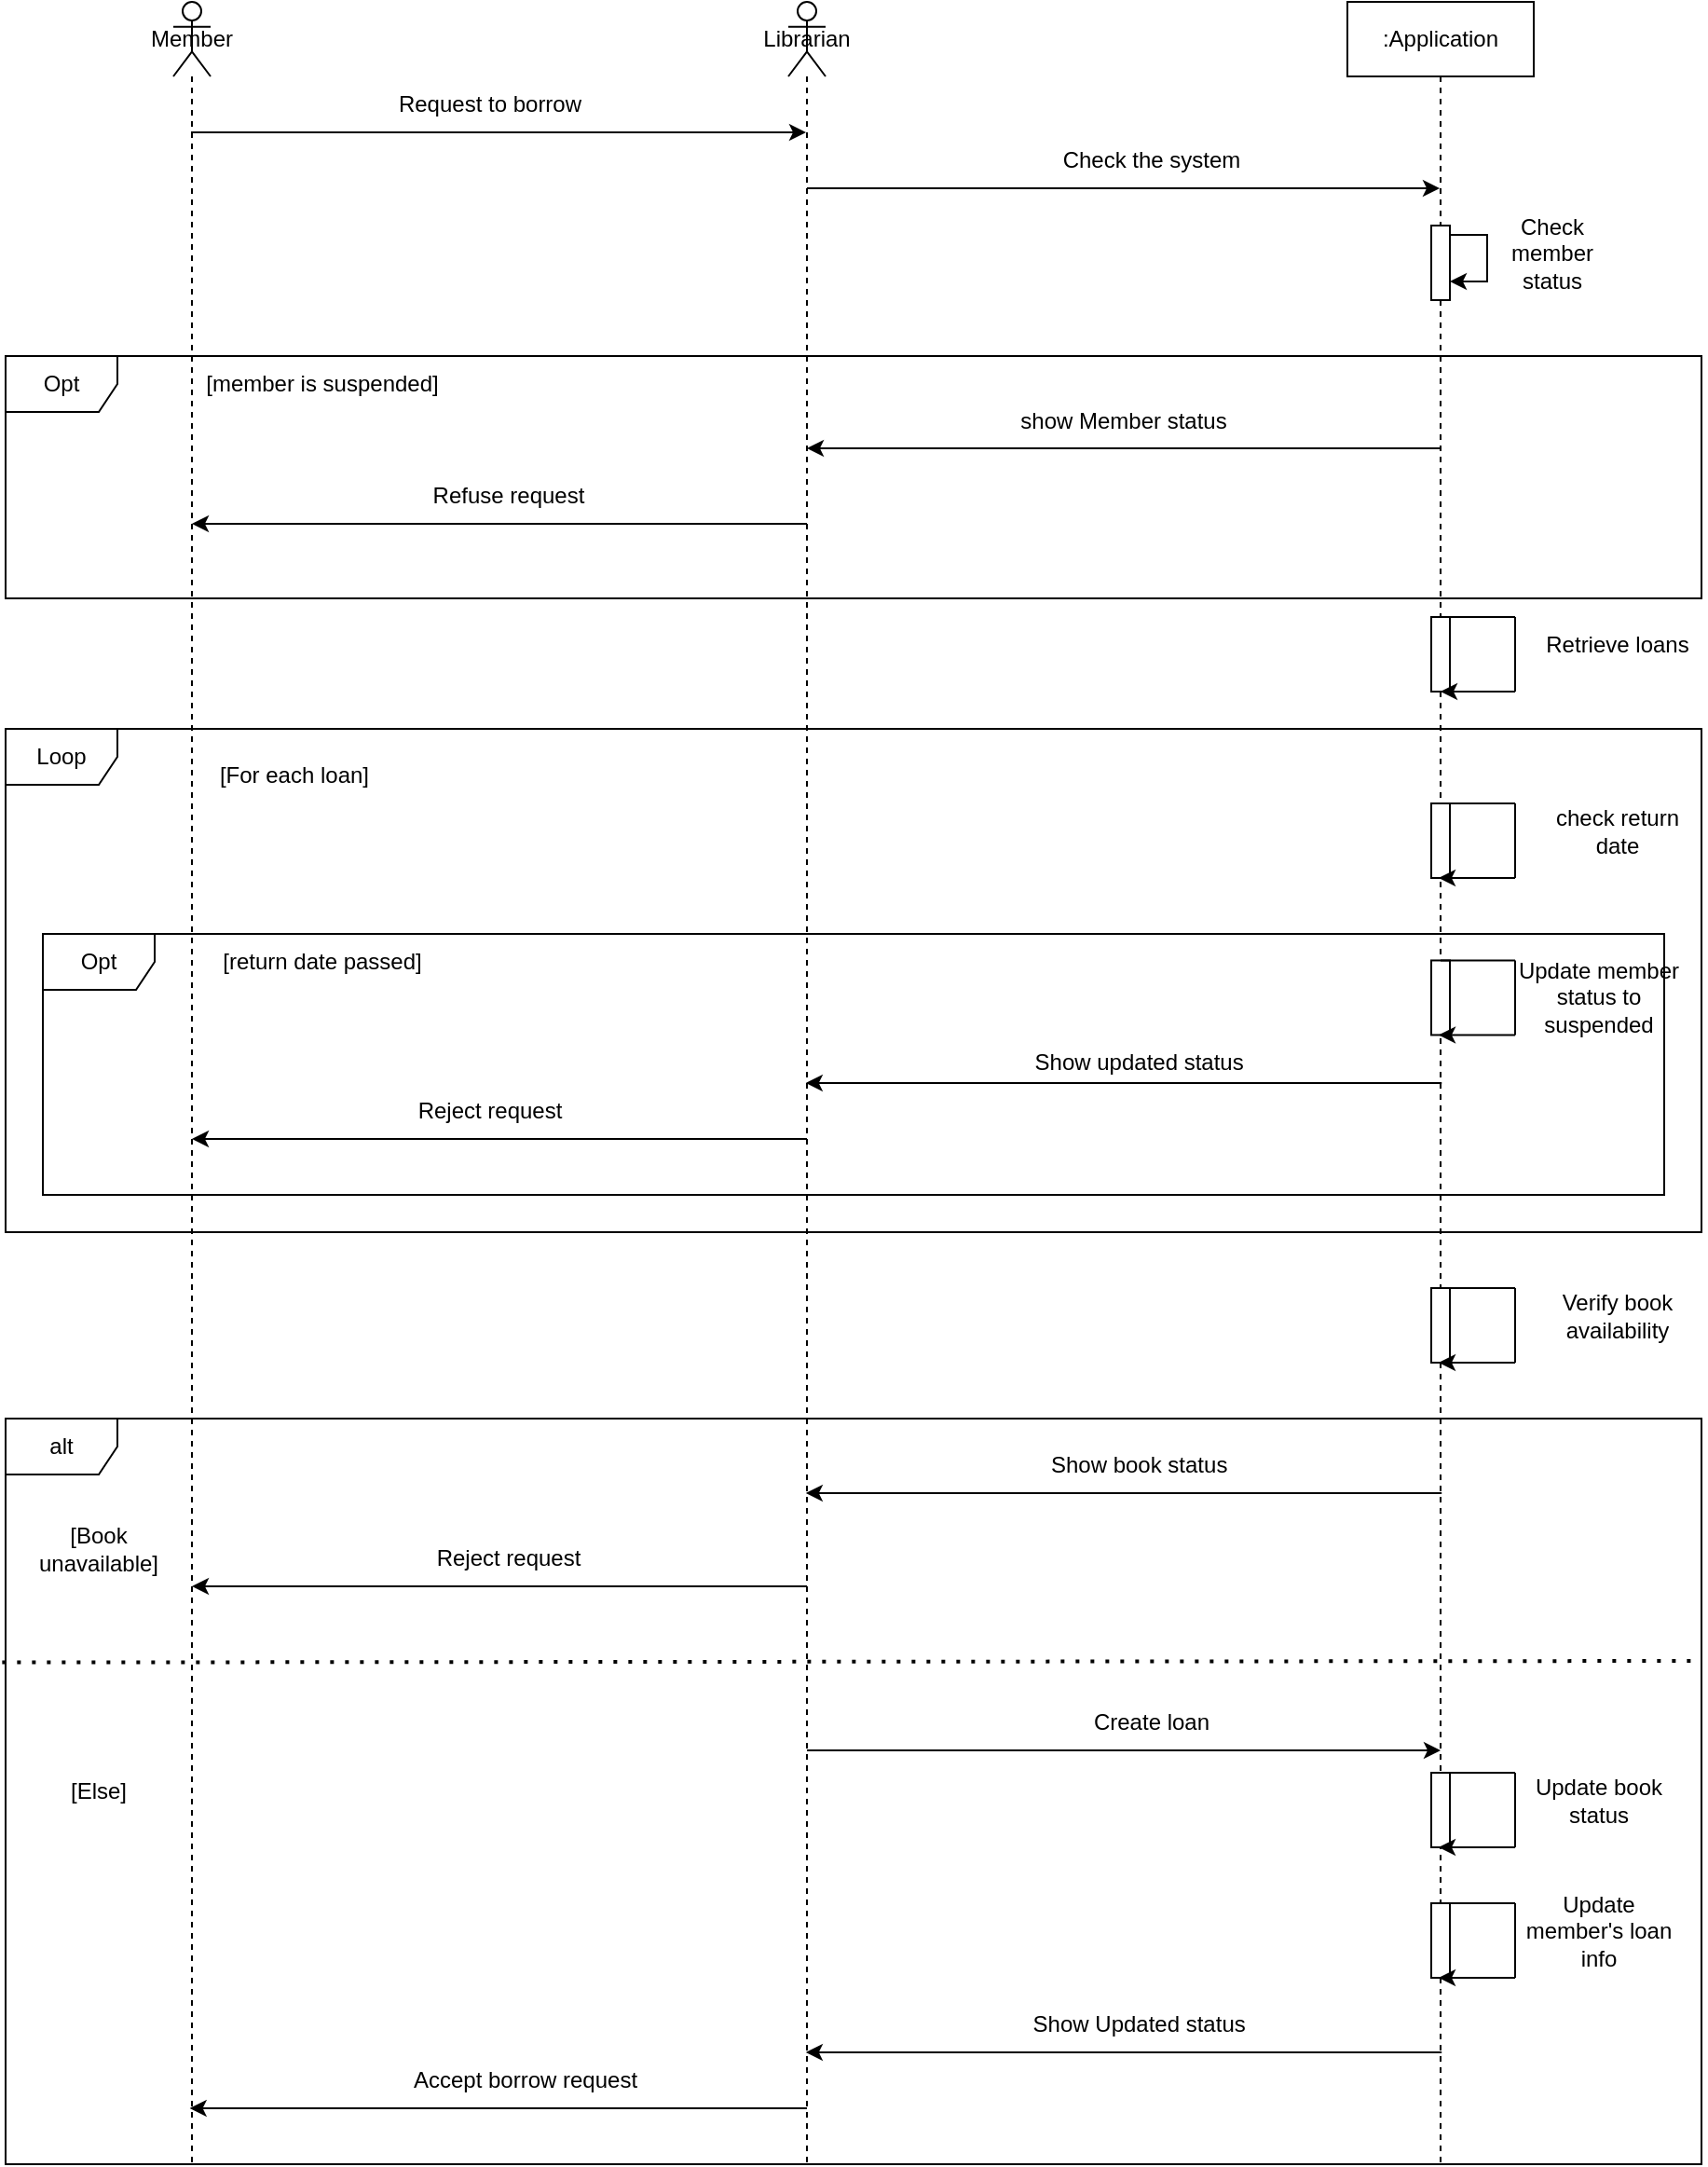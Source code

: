 <mxfile version="28.2.7">
  <diagram name="Page-1" id="M3cDBDfbft7lQUMOAWt6">
    <mxGraphModel dx="1209" dy="774" grid="1" gridSize="10" guides="1" tooltips="1" connect="1" arrows="1" fold="1" page="1" pageScale="1" pageWidth="850" pageHeight="1100" math="0" shadow="0">
      <root>
        <mxCell id="0" />
        <mxCell id="1" parent="0" />
        <mxCell id="ZVtbmDzBV4nz5D5A-BVc-1" value="Member" style="shape=umlLifeline;perimeter=lifelinePerimeter;whiteSpace=wrap;html=1;container=1;dropTarget=0;collapsible=0;recursiveResize=0;outlineConnect=0;portConstraint=eastwest;newEdgeStyle={&quot;curved&quot;:0,&quot;rounded&quot;:0};participant=umlActor;" parent="1" vertex="1">
          <mxGeometry x="130" y="160" width="20" height="1160" as="geometry" />
        </mxCell>
        <mxCell id="ZVtbmDzBV4nz5D5A-BVc-2" value=":Application" style="shape=umlLifeline;perimeter=lifelinePerimeter;whiteSpace=wrap;html=1;container=1;dropTarget=0;collapsible=0;recursiveResize=0;outlineConnect=0;portConstraint=eastwest;newEdgeStyle={&quot;curved&quot;:0,&quot;rounded&quot;:0};" parent="1" vertex="1">
          <mxGeometry x="760" y="160" width="100" height="1160" as="geometry" />
        </mxCell>
        <mxCell id="ZVtbmDzBV4nz5D5A-BVc-7" value="" style="html=1;points=[[0,0,0,0,5],[0,1,0,0,-5],[1,0,0,0,5],[1,1,0,0,-5]];perimeter=orthogonalPerimeter;outlineConnect=0;targetShapes=umlLifeline;portConstraint=eastwest;newEdgeStyle={&quot;curved&quot;:0,&quot;rounded&quot;:0};" parent="ZVtbmDzBV4nz5D5A-BVc-2" vertex="1">
          <mxGeometry x="45" y="120" width="10" height="40" as="geometry" />
        </mxCell>
        <mxCell id="ZVtbmDzBV4nz5D5A-BVc-8" style="edgeStyle=orthogonalEdgeStyle;rounded=0;orthogonalLoop=1;jettySize=auto;html=1;curved=0;exitX=1;exitY=0;exitDx=0;exitDy=5;exitPerimeter=0;" parent="ZVtbmDzBV4nz5D5A-BVc-2" source="ZVtbmDzBV4nz5D5A-BVc-7" target="ZVtbmDzBV4nz5D5A-BVc-7" edge="1">
          <mxGeometry relative="1" as="geometry">
            <Array as="points">
              <mxPoint x="75" y="125" />
              <mxPoint x="75" y="150" />
            </Array>
          </mxGeometry>
        </mxCell>
        <mxCell id="ZVtbmDzBV4nz5D5A-BVc-3" value="Librarian" style="shape=umlLifeline;perimeter=lifelinePerimeter;whiteSpace=wrap;html=1;container=1;dropTarget=0;collapsible=0;recursiveResize=0;outlineConnect=0;portConstraint=eastwest;newEdgeStyle={&quot;curved&quot;:0,&quot;rounded&quot;:0};participant=umlActor;" parent="1" vertex="1">
          <mxGeometry x="460" y="160" width="20" height="1160" as="geometry" />
        </mxCell>
        <mxCell id="ZVtbmDzBV4nz5D5A-BVc-4" value="" style="endArrow=classic;html=1;rounded=0;" parent="1" edge="1">
          <mxGeometry width="50" height="50" relative="1" as="geometry">
            <mxPoint x="139.5" y="230" as="sourcePoint" />
            <mxPoint x="469.5" y="230" as="targetPoint" />
          </mxGeometry>
        </mxCell>
        <mxCell id="ZVtbmDzBV4nz5D5A-BVc-5" value="Request to borrow" style="text;html=1;align=center;verticalAlign=middle;whiteSpace=wrap;rounded=0;" parent="1" vertex="1">
          <mxGeometry x="240" y="200" width="120" height="30" as="geometry" />
        </mxCell>
        <mxCell id="ZVtbmDzBV4nz5D5A-BVc-6" value="" style="endArrow=classic;html=1;rounded=0;" parent="1" target="ZVtbmDzBV4nz5D5A-BVc-2" edge="1">
          <mxGeometry width="50" height="50" relative="1" as="geometry">
            <mxPoint x="470" y="260" as="sourcePoint" />
            <mxPoint x="800" y="260" as="targetPoint" />
          </mxGeometry>
        </mxCell>
        <mxCell id="ZVtbmDzBV4nz5D5A-BVc-9" value="Check member status" style="text;html=1;align=center;verticalAlign=middle;whiteSpace=wrap;rounded=0;" parent="1" vertex="1">
          <mxGeometry x="840" y="280" width="60" height="30" as="geometry" />
        </mxCell>
        <mxCell id="ZVtbmDzBV4nz5D5A-BVc-10" value="Opt" style="shape=umlFrame;whiteSpace=wrap;html=1;pointerEvents=0;" parent="1" vertex="1">
          <mxGeometry x="40" y="350" width="910" height="130" as="geometry" />
        </mxCell>
        <mxCell id="ZVtbmDzBV4nz5D5A-BVc-11" value="[member is suspended]" style="text;html=1;align=center;verticalAlign=middle;whiteSpace=wrap;rounded=0;" parent="1" vertex="1">
          <mxGeometry x="140" y="350" width="140" height="30" as="geometry" />
        </mxCell>
        <mxCell id="ZVtbmDzBV4nz5D5A-BVc-12" value="" style="endArrow=none;html=1;rounded=0;startArrow=classic;startFill=1;endFill=0;" parent="1" edge="1">
          <mxGeometry width="50" height="50" relative="1" as="geometry">
            <mxPoint x="470" y="399.5" as="sourcePoint" />
            <mxPoint x="810" y="399.5" as="targetPoint" />
          </mxGeometry>
        </mxCell>
        <mxCell id="ZVtbmDzBV4nz5D5A-BVc-14" value="show Member status" style="text;html=1;align=center;verticalAlign=middle;whiteSpace=wrap;rounded=0;" parent="1" vertex="1">
          <mxGeometry x="580" y="370" width="120" height="30" as="geometry" />
        </mxCell>
        <mxCell id="ZVtbmDzBV4nz5D5A-BVc-15" value="" style="endArrow=none;html=1;rounded=0;startArrow=classic;startFill=1;endFill=0;" parent="1" edge="1">
          <mxGeometry width="50" height="50" relative="1" as="geometry">
            <mxPoint x="140" y="440" as="sourcePoint" />
            <mxPoint x="470" y="440" as="targetPoint" />
          </mxGeometry>
        </mxCell>
        <mxCell id="8xTlek4wwlCLMJEmcaX6-1" value="Refuse request" style="text;html=1;align=center;verticalAlign=middle;whiteSpace=wrap;rounded=0;" vertex="1" parent="1">
          <mxGeometry x="260" y="410" width="100" height="30" as="geometry" />
        </mxCell>
        <mxCell id="8xTlek4wwlCLMJEmcaX6-2" value="Check the system" style="text;html=1;align=center;verticalAlign=middle;whiteSpace=wrap;rounded=0;" vertex="1" parent="1">
          <mxGeometry x="600" y="230" width="110" height="30" as="geometry" />
        </mxCell>
        <mxCell id="8xTlek4wwlCLMJEmcaX6-3" value="" style="html=1;points=[[0,0,0,0,5],[0,1,0,0,-5],[1,0,0,0,5],[1,1,0,0,-5]];perimeter=orthogonalPerimeter;outlineConnect=0;targetShapes=umlLifeline;portConstraint=eastwest;newEdgeStyle={&quot;curved&quot;:0,&quot;rounded&quot;:0};" vertex="1" parent="1">
          <mxGeometry x="805" y="490" width="10" height="40" as="geometry" />
        </mxCell>
        <mxCell id="8xTlek4wwlCLMJEmcaX6-4" value="" style="endArrow=none;html=1;rounded=0;" edge="1" parent="1">
          <mxGeometry width="50" height="50" relative="1" as="geometry">
            <mxPoint x="850" y="490" as="sourcePoint" />
            <mxPoint x="810" y="490" as="targetPoint" />
          </mxGeometry>
        </mxCell>
        <mxCell id="8xTlek4wwlCLMJEmcaX6-5" value="" style="endArrow=none;html=1;rounded=0;" edge="1" parent="1">
          <mxGeometry width="50" height="50" relative="1" as="geometry">
            <mxPoint x="850" y="490" as="sourcePoint" />
            <mxPoint x="850" y="530" as="targetPoint" />
          </mxGeometry>
        </mxCell>
        <mxCell id="8xTlek4wwlCLMJEmcaX6-6" value="" style="endArrow=classic;html=1;rounded=0;startArrow=none;startFill=0;endFill=1;" edge="1" parent="1">
          <mxGeometry width="50" height="50" relative="1" as="geometry">
            <mxPoint x="850" y="530" as="sourcePoint" />
            <mxPoint x="810" y="530" as="targetPoint" />
          </mxGeometry>
        </mxCell>
        <mxCell id="8xTlek4wwlCLMJEmcaX6-7" value="Retrieve loans" style="text;html=1;align=center;verticalAlign=middle;whiteSpace=wrap;rounded=0;" vertex="1" parent="1">
          <mxGeometry x="860" y="490" width="90" height="30" as="geometry" />
        </mxCell>
        <mxCell id="8xTlek4wwlCLMJEmcaX6-8" value="Loop" style="shape=umlFrame;whiteSpace=wrap;html=1;pointerEvents=0;" vertex="1" parent="1">
          <mxGeometry x="40" y="550" width="910" height="270" as="geometry" />
        </mxCell>
        <mxCell id="8xTlek4wwlCLMJEmcaX6-9" value="[For each loan]" style="text;html=1;align=center;verticalAlign=middle;whiteSpace=wrap;rounded=0;" vertex="1" parent="1">
          <mxGeometry x="150" y="560" width="90" height="30" as="geometry" />
        </mxCell>
        <mxCell id="8xTlek4wwlCLMJEmcaX6-10" value="" style="html=1;points=[[0,0,0,0,5],[0,1,0,0,-5],[1,0,0,0,5],[1,1,0,0,-5]];perimeter=orthogonalPerimeter;outlineConnect=0;targetShapes=umlLifeline;portConstraint=eastwest;newEdgeStyle={&quot;curved&quot;:0,&quot;rounded&quot;:0};" vertex="1" parent="1">
          <mxGeometry x="805" y="590" width="10" height="40" as="geometry" />
        </mxCell>
        <mxCell id="8xTlek4wwlCLMJEmcaX6-11" value="" style="endArrow=none;html=1;rounded=0;" edge="1" parent="1">
          <mxGeometry width="50" height="50" relative="1" as="geometry">
            <mxPoint x="850" y="590" as="sourcePoint" />
            <mxPoint x="810" y="590" as="targetPoint" />
          </mxGeometry>
        </mxCell>
        <mxCell id="8xTlek4wwlCLMJEmcaX6-12" value="" style="endArrow=none;html=1;rounded=0;" edge="1" parent="1">
          <mxGeometry width="50" height="50" relative="1" as="geometry">
            <mxPoint x="850" y="590" as="sourcePoint" />
            <mxPoint x="850" y="630" as="targetPoint" />
          </mxGeometry>
        </mxCell>
        <mxCell id="8xTlek4wwlCLMJEmcaX6-13" value="" style="endArrow=classic;html=1;rounded=0;startArrow=none;startFill=0;endFill=1;" edge="1" parent="1">
          <mxGeometry width="50" height="50" relative="1" as="geometry">
            <mxPoint x="850" y="630" as="sourcePoint" />
            <mxPoint x="809" y="630" as="targetPoint" />
          </mxGeometry>
        </mxCell>
        <mxCell id="8xTlek4wwlCLMJEmcaX6-14" value="check return date" style="text;html=1;align=center;verticalAlign=middle;whiteSpace=wrap;rounded=0;" vertex="1" parent="1">
          <mxGeometry x="860" y="590" width="90" height="30" as="geometry" />
        </mxCell>
        <mxCell id="8xTlek4wwlCLMJEmcaX6-15" value="Opt" style="shape=umlFrame;whiteSpace=wrap;html=1;pointerEvents=0;" vertex="1" parent="1">
          <mxGeometry x="60" y="660" width="870" height="140" as="geometry" />
        </mxCell>
        <mxCell id="8xTlek4wwlCLMJEmcaX6-16" value="[return date passed]" style="text;html=1;align=center;verticalAlign=middle;whiteSpace=wrap;rounded=0;" vertex="1" parent="1">
          <mxGeometry x="155" y="660" width="110" height="30" as="geometry" />
        </mxCell>
        <mxCell id="8xTlek4wwlCLMJEmcaX6-17" value="" style="endArrow=classic;html=1;rounded=0;" edge="1" parent="1">
          <mxGeometry width="50" height="50" relative="1" as="geometry">
            <mxPoint x="810.61" y="740.0" as="sourcePoint" />
            <mxPoint x="469.392" y="740.0" as="targetPoint" />
          </mxGeometry>
        </mxCell>
        <mxCell id="8xTlek4wwlCLMJEmcaX6-18" value="Show updated status&amp;nbsp;" style="text;html=1;align=center;verticalAlign=middle;whiteSpace=wrap;rounded=0;" vertex="1" parent="1">
          <mxGeometry x="584.79" y="714.23" width="130" height="30" as="geometry" />
        </mxCell>
        <mxCell id="8xTlek4wwlCLMJEmcaX6-20" value="" style="endArrow=classic;html=1;rounded=0;" edge="1" parent="1">
          <mxGeometry width="50" height="50" relative="1" as="geometry">
            <mxPoint x="470" y="770" as="sourcePoint" />
            <mxPoint x="140" y="770" as="targetPoint" />
          </mxGeometry>
        </mxCell>
        <mxCell id="8xTlek4wwlCLMJEmcaX6-21" value="Reject request" style="text;html=1;align=center;verticalAlign=middle;whiteSpace=wrap;rounded=0;" vertex="1" parent="1">
          <mxGeometry x="250" y="740" width="100" height="30" as="geometry" />
        </mxCell>
        <mxCell id="8xTlek4wwlCLMJEmcaX6-22" value="" style="html=1;points=[[0,0,0,0,5],[0,1,0,0,-5],[1,0,0,0,5],[1,1,0,0,-5]];perimeter=orthogonalPerimeter;outlineConnect=0;targetShapes=umlLifeline;portConstraint=eastwest;newEdgeStyle={&quot;curved&quot;:0,&quot;rounded&quot;:0};" vertex="1" parent="1">
          <mxGeometry x="805" y="850" width="10" height="40" as="geometry" />
        </mxCell>
        <mxCell id="8xTlek4wwlCLMJEmcaX6-23" value="" style="endArrow=none;html=1;rounded=0;" edge="1" parent="1">
          <mxGeometry width="50" height="50" relative="1" as="geometry">
            <mxPoint x="850" y="850" as="sourcePoint" />
            <mxPoint x="810" y="850" as="targetPoint" />
          </mxGeometry>
        </mxCell>
        <mxCell id="8xTlek4wwlCLMJEmcaX6-24" value="" style="endArrow=none;html=1;rounded=0;" edge="1" parent="1">
          <mxGeometry width="50" height="50" relative="1" as="geometry">
            <mxPoint x="850" y="850" as="sourcePoint" />
            <mxPoint x="850" y="890" as="targetPoint" />
          </mxGeometry>
        </mxCell>
        <mxCell id="8xTlek4wwlCLMJEmcaX6-25" value="" style="endArrow=classic;html=1;rounded=0;startArrow=none;startFill=0;endFill=1;" edge="1" parent="1">
          <mxGeometry width="50" height="50" relative="1" as="geometry">
            <mxPoint x="850" y="890" as="sourcePoint" />
            <mxPoint x="809" y="890" as="targetPoint" />
          </mxGeometry>
        </mxCell>
        <mxCell id="8xTlek4wwlCLMJEmcaX6-26" value="Verify book availability" style="text;html=1;align=center;verticalAlign=middle;whiteSpace=wrap;rounded=0;" vertex="1" parent="1">
          <mxGeometry x="860" y="850" width="90" height="30" as="geometry" />
        </mxCell>
        <mxCell id="8xTlek4wwlCLMJEmcaX6-27" value="alt" style="shape=umlFrame;whiteSpace=wrap;html=1;pointerEvents=0;" vertex="1" parent="1">
          <mxGeometry x="40" y="920" width="910" height="400" as="geometry" />
        </mxCell>
        <mxCell id="8xTlek4wwlCLMJEmcaX6-28" value="" style="endArrow=none;dashed=1;html=1;dashPattern=1 3;strokeWidth=2;rounded=0;entryX=0.998;entryY=0.3;entryDx=0;entryDy=0;entryPerimeter=0;exitX=-0.004;exitY=0.303;exitDx=0;exitDy=0;exitPerimeter=0;" edge="1" parent="1">
          <mxGeometry width="50" height="50" relative="1" as="geometry">
            <mxPoint x="38.18" y="1050.81" as="sourcePoint" />
            <mxPoint x="950.0" y="1050.0" as="targetPoint" />
          </mxGeometry>
        </mxCell>
        <mxCell id="8xTlek4wwlCLMJEmcaX6-29" value="[Book unavailable]" style="text;html=1;align=center;verticalAlign=middle;whiteSpace=wrap;rounded=0;" vertex="1" parent="1">
          <mxGeometry x="40" y="980" width="100" height="20" as="geometry" />
        </mxCell>
        <mxCell id="8xTlek4wwlCLMJEmcaX6-31" value="" style="endArrow=classic;html=1;rounded=0;" edge="1" parent="1">
          <mxGeometry width="50" height="50" relative="1" as="geometry">
            <mxPoint x="810.59" y="960.0" as="sourcePoint" />
            <mxPoint x="469.41" y="960" as="targetPoint" />
          </mxGeometry>
        </mxCell>
        <mxCell id="8xTlek4wwlCLMJEmcaX6-32" value="Show book status&amp;nbsp;" style="text;html=1;align=center;verticalAlign=middle;whiteSpace=wrap;rounded=0;" vertex="1" parent="1">
          <mxGeometry x="580" y="930" width="139.59" height="30" as="geometry" />
        </mxCell>
        <mxCell id="8xTlek4wwlCLMJEmcaX6-33" value="" style="endArrow=classic;html=1;rounded=0;" edge="1" parent="1">
          <mxGeometry width="50" height="50" relative="1" as="geometry">
            <mxPoint x="470" y="1010" as="sourcePoint" />
            <mxPoint x="140" y="1010" as="targetPoint" />
          </mxGeometry>
        </mxCell>
        <mxCell id="8xTlek4wwlCLMJEmcaX6-35" value="" style="html=1;points=[[0,0,0,0,5],[0,1,0,0,-5],[1,0,0,0,5],[1,1,0,0,-5]];perimeter=orthogonalPerimeter;outlineConnect=0;targetShapes=umlLifeline;portConstraint=eastwest;newEdgeStyle={&quot;curved&quot;:0,&quot;rounded&quot;:0};" vertex="1" parent="1">
          <mxGeometry x="805" y="674.23" width="10" height="40" as="geometry" />
        </mxCell>
        <mxCell id="8xTlek4wwlCLMJEmcaX6-36" value="" style="endArrow=none;html=1;rounded=0;" edge="1" parent="1">
          <mxGeometry width="50" height="50" relative="1" as="geometry">
            <mxPoint x="850" y="674.23" as="sourcePoint" />
            <mxPoint x="810" y="674.23" as="targetPoint" />
          </mxGeometry>
        </mxCell>
        <mxCell id="8xTlek4wwlCLMJEmcaX6-37" value="" style="endArrow=none;html=1;rounded=0;" edge="1" parent="1">
          <mxGeometry width="50" height="50" relative="1" as="geometry">
            <mxPoint x="850" y="674.23" as="sourcePoint" />
            <mxPoint x="850" y="714.23" as="targetPoint" />
          </mxGeometry>
        </mxCell>
        <mxCell id="8xTlek4wwlCLMJEmcaX6-38" value="" style="endArrow=classic;html=1;rounded=0;startArrow=none;startFill=0;endFill=1;" edge="1" parent="1">
          <mxGeometry width="50" height="50" relative="1" as="geometry">
            <mxPoint x="850" y="714.23" as="sourcePoint" />
            <mxPoint x="809" y="714.23" as="targetPoint" />
          </mxGeometry>
        </mxCell>
        <mxCell id="8xTlek4wwlCLMJEmcaX6-39" value="Update member status to suspended" style="text;html=1;align=center;verticalAlign=middle;whiteSpace=wrap;rounded=0;" vertex="1" parent="1">
          <mxGeometry x="850" y="679.23" width="90" height="30" as="geometry" />
        </mxCell>
        <mxCell id="8xTlek4wwlCLMJEmcaX6-40" value="Reject request" style="text;html=1;align=center;verticalAlign=middle;whiteSpace=wrap;rounded=0;" vertex="1" parent="1">
          <mxGeometry x="260" y="980" width="100" height="30" as="geometry" />
        </mxCell>
        <mxCell id="8xTlek4wwlCLMJEmcaX6-41" value="[Else]" style="text;html=1;align=center;verticalAlign=middle;whiteSpace=wrap;rounded=0;" vertex="1" parent="1">
          <mxGeometry x="40" y="1110" width="100" height="20" as="geometry" />
        </mxCell>
        <mxCell id="8xTlek4wwlCLMJEmcaX6-42" value="" style="endArrow=classic;html=1;rounded=0;" edge="1" parent="1">
          <mxGeometry width="50" height="50" relative="1" as="geometry">
            <mxPoint x="470" y="1098" as="sourcePoint" />
            <mxPoint x="810" y="1098" as="targetPoint" />
          </mxGeometry>
        </mxCell>
        <mxCell id="8xTlek4wwlCLMJEmcaX6-43" value="Create loan" style="text;html=1;align=center;verticalAlign=middle;whiteSpace=wrap;rounded=0;" vertex="1" parent="1">
          <mxGeometry x="600" y="1068" width="110" height="30" as="geometry" />
        </mxCell>
        <mxCell id="8xTlek4wwlCLMJEmcaX6-50" value="" style="html=1;points=[[0,0,0,0,5],[0,1,0,0,-5],[1,0,0,0,5],[1,1,0,0,-5]];perimeter=orthogonalPerimeter;outlineConnect=0;targetShapes=umlLifeline;portConstraint=eastwest;newEdgeStyle={&quot;curved&quot;:0,&quot;rounded&quot;:0};" vertex="1" parent="1">
          <mxGeometry x="805" y="1110" width="10" height="40" as="geometry" />
        </mxCell>
        <mxCell id="8xTlek4wwlCLMJEmcaX6-51" value="" style="endArrow=none;html=1;rounded=0;" edge="1" parent="1">
          <mxGeometry width="50" height="50" relative="1" as="geometry">
            <mxPoint x="850" y="1110" as="sourcePoint" />
            <mxPoint x="810" y="1110" as="targetPoint" />
          </mxGeometry>
        </mxCell>
        <mxCell id="8xTlek4wwlCLMJEmcaX6-52" value="" style="endArrow=none;html=1;rounded=0;" edge="1" parent="1">
          <mxGeometry width="50" height="50" relative="1" as="geometry">
            <mxPoint x="850" y="1110" as="sourcePoint" />
            <mxPoint x="850" y="1150" as="targetPoint" />
          </mxGeometry>
        </mxCell>
        <mxCell id="8xTlek4wwlCLMJEmcaX6-53" value="" style="endArrow=classic;html=1;rounded=0;startArrow=none;startFill=0;endFill=1;" edge="1" parent="1">
          <mxGeometry width="50" height="50" relative="1" as="geometry">
            <mxPoint x="850" y="1150" as="sourcePoint" />
            <mxPoint x="809" y="1150" as="targetPoint" />
          </mxGeometry>
        </mxCell>
        <mxCell id="8xTlek4wwlCLMJEmcaX6-54" value="Update book status" style="text;html=1;align=center;verticalAlign=middle;whiteSpace=wrap;rounded=0;" vertex="1" parent="1">
          <mxGeometry x="850" y="1110" width="90" height="30" as="geometry" />
        </mxCell>
        <mxCell id="8xTlek4wwlCLMJEmcaX6-55" value="" style="html=1;points=[[0,0,0,0,5],[0,1,0,0,-5],[1,0,0,0,5],[1,1,0,0,-5]];perimeter=orthogonalPerimeter;outlineConnect=0;targetShapes=umlLifeline;portConstraint=eastwest;newEdgeStyle={&quot;curved&quot;:0,&quot;rounded&quot;:0};" vertex="1" parent="1">
          <mxGeometry x="805" y="1180" width="10" height="40" as="geometry" />
        </mxCell>
        <mxCell id="8xTlek4wwlCLMJEmcaX6-56" value="" style="endArrow=none;html=1;rounded=0;" edge="1" parent="1">
          <mxGeometry width="50" height="50" relative="1" as="geometry">
            <mxPoint x="850" y="1180" as="sourcePoint" />
            <mxPoint x="810" y="1180" as="targetPoint" />
          </mxGeometry>
        </mxCell>
        <mxCell id="8xTlek4wwlCLMJEmcaX6-57" value="" style="endArrow=none;html=1;rounded=0;" edge="1" parent="1">
          <mxGeometry width="50" height="50" relative="1" as="geometry">
            <mxPoint x="850" y="1180" as="sourcePoint" />
            <mxPoint x="850" y="1220" as="targetPoint" />
          </mxGeometry>
        </mxCell>
        <mxCell id="8xTlek4wwlCLMJEmcaX6-58" value="" style="endArrow=classic;html=1;rounded=0;startArrow=none;startFill=0;endFill=1;" edge="1" parent="1">
          <mxGeometry width="50" height="50" relative="1" as="geometry">
            <mxPoint x="850" y="1220" as="sourcePoint" />
            <mxPoint x="809" y="1220" as="targetPoint" />
          </mxGeometry>
        </mxCell>
        <mxCell id="8xTlek4wwlCLMJEmcaX6-59" value="Update member&#39;s loan info" style="text;html=1;align=center;verticalAlign=middle;whiteSpace=wrap;rounded=0;" vertex="1" parent="1">
          <mxGeometry x="850" y="1180" width="90" height="30" as="geometry" />
        </mxCell>
        <mxCell id="8xTlek4wwlCLMJEmcaX6-65" value="" style="endArrow=classic;html=1;rounded=0;" edge="1" parent="1">
          <mxGeometry width="50" height="50" relative="1" as="geometry">
            <mxPoint x="810.59" y="1260.0" as="sourcePoint" />
            <mxPoint x="469.41" y="1260" as="targetPoint" />
          </mxGeometry>
        </mxCell>
        <mxCell id="8xTlek4wwlCLMJEmcaX6-66" value="Show Updated status&amp;nbsp;" style="text;html=1;align=center;verticalAlign=middle;whiteSpace=wrap;rounded=0;" vertex="1" parent="1">
          <mxGeometry x="580" y="1230" width="139.59" height="30" as="geometry" />
        </mxCell>
        <mxCell id="8xTlek4wwlCLMJEmcaX6-68" value="" style="endArrow=classic;html=1;rounded=0;" edge="1" parent="1">
          <mxGeometry width="50" height="50" relative="1" as="geometry">
            <mxPoint x="470" y="1290" as="sourcePoint" />
            <mxPoint x="138.82" y="1290" as="targetPoint" />
          </mxGeometry>
        </mxCell>
        <mxCell id="8xTlek4wwlCLMJEmcaX6-69" value="Accept borrow request" style="text;html=1;align=center;verticalAlign=middle;whiteSpace=wrap;rounded=0;" vertex="1" parent="1">
          <mxGeometry x="249.41" y="1260" width="139.59" height="30" as="geometry" />
        </mxCell>
      </root>
    </mxGraphModel>
  </diagram>
</mxfile>
